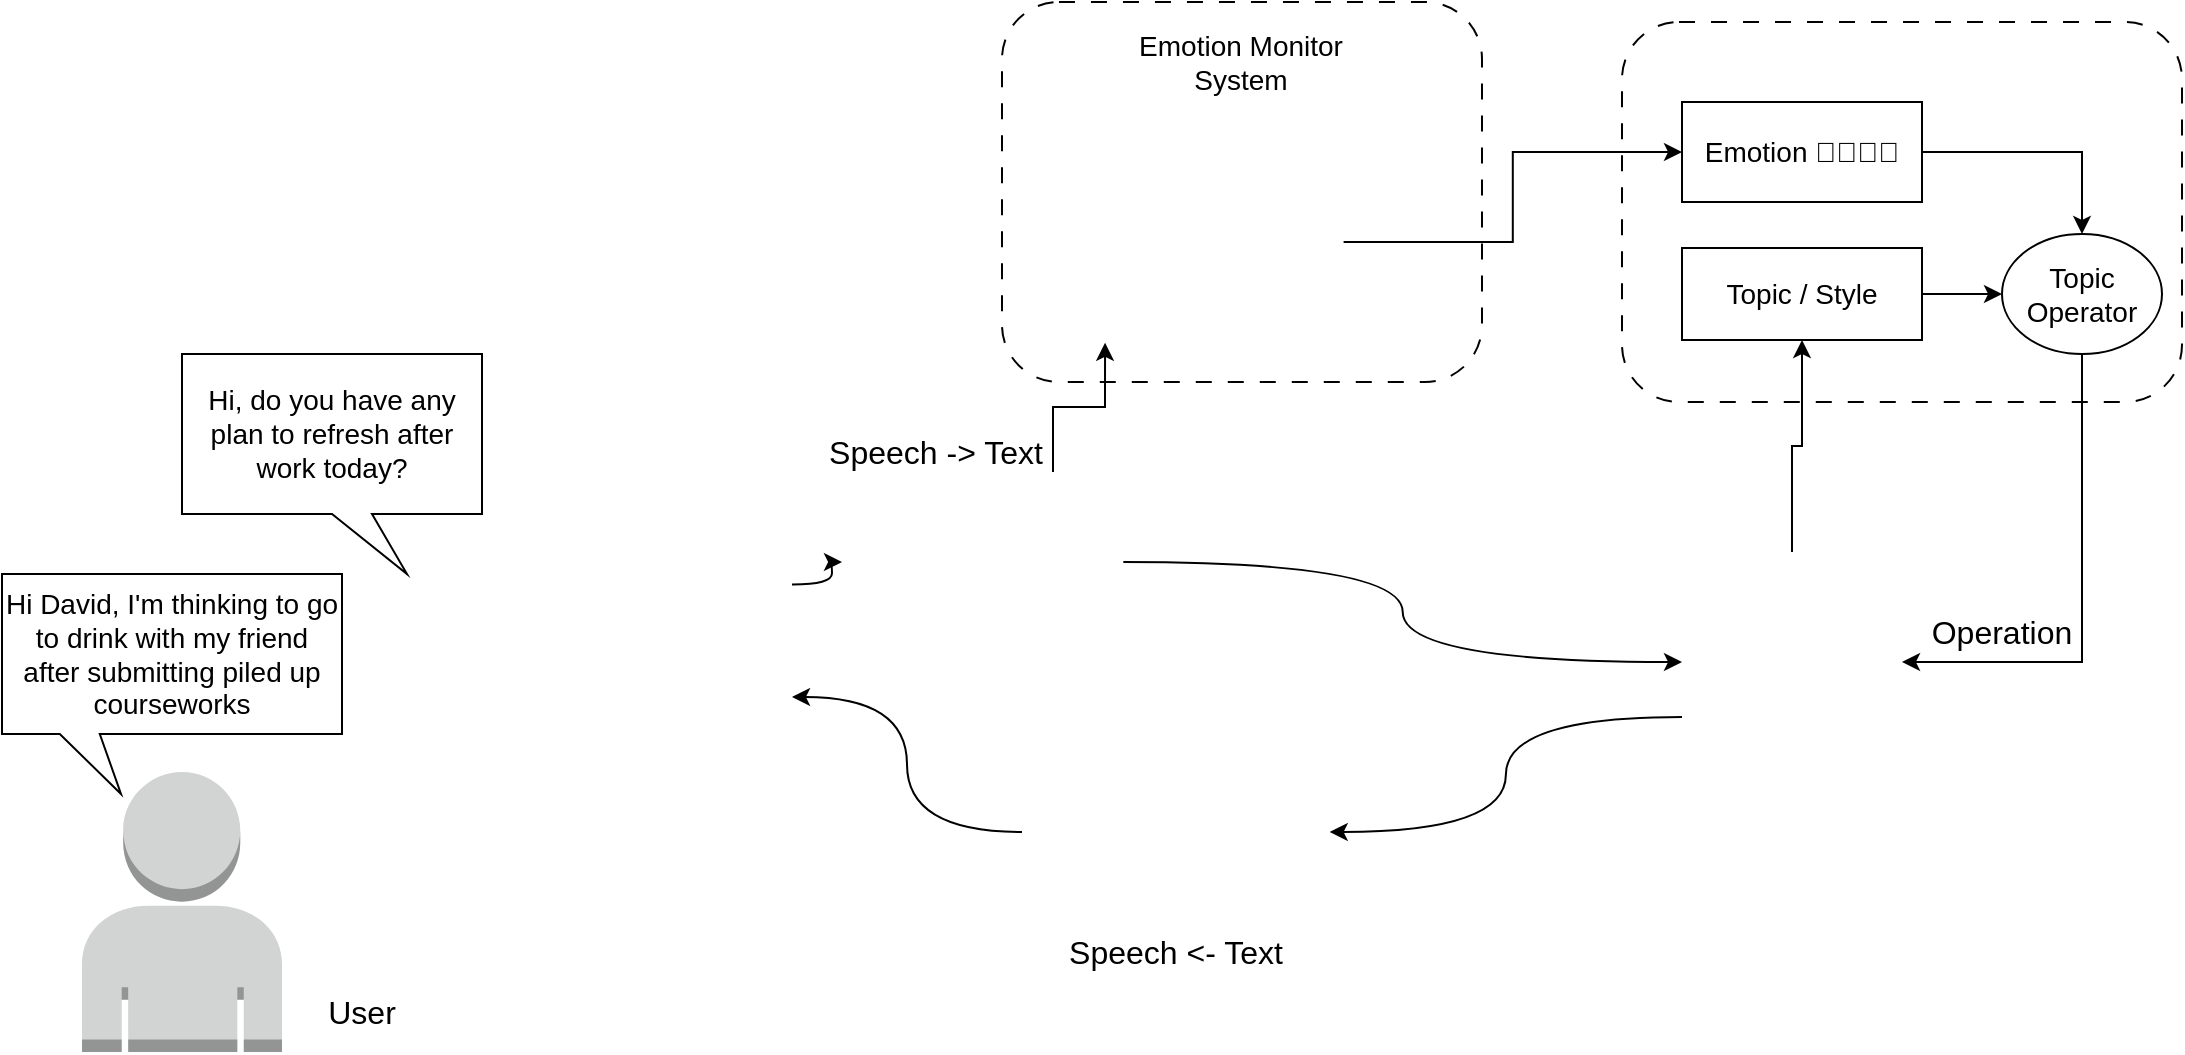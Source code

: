 <mxfile version="21.2.1" type="device">
  <diagram name="ページ1" id="LWYmuQIblQpF2mN8xn50">
    <mxGraphModel dx="2388" dy="1354" grid="0" gridSize="10" guides="1" tooltips="1" connect="1" arrows="1" fold="1" page="0" pageScale="1" pageWidth="827" pageHeight="1169" math="0" shadow="0">
      <root>
        <mxCell id="0" />
        <mxCell id="1" parent="0" />
        <mxCell id="hoWutNbNXbwfqVDm3k5s-8" value="" style="rounded=1;whiteSpace=wrap;html=1;fillColor=none;dashed=1;dashPattern=8 8;labelBackgroundColor=default;" vertex="1" parent="1">
          <mxGeometry x="590" y="70" width="240" height="190" as="geometry" />
        </mxCell>
        <mxCell id="hoWutNbNXbwfqVDm3k5s-2" style="edgeStyle=orthogonalEdgeStyle;orthogonalLoop=1;jettySize=auto;html=1;entryX=0;entryY=0.5;entryDx=0;entryDy=0;curved=1;labelBackgroundColor=default;" edge="1" parent="1" source="qkRn0kKSwU5tJo1CGjlU-2" target="qkRn0kKSwU5tJo1CGjlU-3">
          <mxGeometry relative="1" as="geometry" />
        </mxCell>
        <mxCell id="hoWutNbNXbwfqVDm3k5s-6" style="edgeStyle=orthogonalEdgeStyle;rounded=0;orthogonalLoop=1;jettySize=auto;html=1;exitX=0.75;exitY=0;exitDx=0;exitDy=0;entryX=0.171;entryY=1.004;entryDx=0;entryDy=0;entryPerimeter=0;labelBackgroundColor=default;" edge="1" parent="1" source="qkRn0kKSwU5tJo1CGjlU-2" target="hoWutNbNXbwfqVDm3k5s-7">
          <mxGeometry relative="1" as="geometry">
            <mxPoint x="660" y="210" as="targetPoint" />
          </mxGeometry>
        </mxCell>
        <mxCell id="qkRn0kKSwU5tJo1CGjlU-2" value="" style="shape=image;verticalLabelPosition=bottom;labelBackgroundColor=default;verticalAlign=top;aspect=fixed;imageAspect=0;image=https://blog.since2020.jp/cms/wp-content/uploads/2023/01/logo_Whisper.jpg;" parent="1" vertex="1">
          <mxGeometry x="510" y="305" width="140.67" height="90" as="geometry" />
        </mxCell>
        <mxCell id="qkRn0kKSwU5tJo1CGjlU-11" style="edgeStyle=orthogonalEdgeStyle;orthogonalLoop=1;jettySize=auto;html=1;exitX=0;exitY=0.75;exitDx=0;exitDy=0;curved=1;labelBackgroundColor=default;" parent="1" source="qkRn0kKSwU5tJo1CGjlU-3" target="qkRn0kKSwU5tJo1CGjlU-4" edge="1">
          <mxGeometry relative="1" as="geometry" />
        </mxCell>
        <mxCell id="hoWutNbNXbwfqVDm3k5s-9" style="edgeStyle=orthogonalEdgeStyle;rounded=0;orthogonalLoop=1;jettySize=auto;html=1;labelBackgroundColor=default;" edge="1" parent="1" source="qkRn0kKSwU5tJo1CGjlU-3" target="hoWutNbNXbwfqVDm3k5s-15">
          <mxGeometry relative="1" as="geometry">
            <mxPoint x="930.0" y="250" as="targetPoint" />
          </mxGeometry>
        </mxCell>
        <mxCell id="qkRn0kKSwU5tJo1CGjlU-3" value="" style="shape=image;verticalLabelPosition=bottom;labelBackgroundColor=default;verticalAlign=top;aspect=fixed;imageAspect=0;image=https://blogs.tees.ac.uk/lteonline/files/2023/03/ChatGPT.png;" parent="1" vertex="1">
          <mxGeometry x="930" y="345" width="110" height="110" as="geometry" />
        </mxCell>
        <mxCell id="qkRn0kKSwU5tJo1CGjlU-12" style="edgeStyle=orthogonalEdgeStyle;orthogonalLoop=1;jettySize=auto;html=1;curved=1;labelBackgroundColor=default;" parent="1" source="qkRn0kKSwU5tJo1CGjlU-4" target="qkRn0kKSwU5tJo1CGjlU-6" edge="1">
          <mxGeometry relative="1" as="geometry" />
        </mxCell>
        <mxCell id="qkRn0kKSwU5tJo1CGjlU-4" value="" style="shape=image;verticalLabelPosition=bottom;labelBackgroundColor=default;verticalAlign=top;aspect=fixed;imageAspect=0;image=https://voicebot.ai/wp-content/uploads/2018/03/google-text-to-speech-key.jpg;" parent="1" vertex="1">
          <mxGeometry x="600" y="440" width="153.85" height="90" as="geometry" />
        </mxCell>
        <mxCell id="qkRn0kKSwU5tJo1CGjlU-5" value="" style="outlineConnect=0;dashed=0;verticalLabelPosition=bottom;verticalAlign=top;align=center;html=1;shape=mxgraph.aws3.user;fillColor=#D2D3D3;gradientColor=none;labelBackgroundColor=default;" parent="1" vertex="1">
          <mxGeometry x="130" y="455" width="100" height="140" as="geometry" />
        </mxCell>
        <mxCell id="hoWutNbNXbwfqVDm3k5s-1" style="edgeStyle=orthogonalEdgeStyle;orthogonalLoop=1;jettySize=auto;html=1;exitX=1;exitY=0.25;exitDx=0;exitDy=0;curved=1;labelBackgroundColor=default;" edge="1" parent="1" source="qkRn0kKSwU5tJo1CGjlU-6" target="qkRn0kKSwU5tJo1CGjlU-2">
          <mxGeometry relative="1" as="geometry" />
        </mxCell>
        <mxCell id="qkRn0kKSwU5tJo1CGjlU-6" value="" style="shape=image;html=1;verticalAlign=top;verticalLabelPosition=bottom;labelBackgroundColor=default;imageAspect=0;aspect=fixed;image=https://cdn2.iconfinder.com/data/icons/whcompare-isometric-web-hosting-servers/50/laptop-with-code-128.png" parent="1" vertex="1">
          <mxGeometry x="260" y="305" width="225" height="225" as="geometry" />
        </mxCell>
        <mxCell id="qkRn0kKSwU5tJo1CGjlU-7" value="Hi, do you have any plan to refresh after work today?" style="shape=callout;whiteSpace=wrap;html=1;perimeter=calloutPerimeter;position2=0.75;size=30;position=0.5;fontSize=14;labelBackgroundColor=default;" parent="1" vertex="1">
          <mxGeometry x="180" y="246" width="150" height="110" as="geometry" />
        </mxCell>
        <mxCell id="qkRn0kKSwU5tJo1CGjlU-8" value="Hi David, I&#39;m thinking to go to drink with my friend after submitting piled up courseworks" style="shape=callout;whiteSpace=wrap;html=1;perimeter=calloutPerimeter;position2=0.35;size=30;position=0.17;fontSize=14;labelBackgroundColor=default;" parent="1" vertex="1">
          <mxGeometry x="90" y="356" width="170" height="110" as="geometry" />
        </mxCell>
        <mxCell id="hoWutNbNXbwfqVDm3k5s-3" value="User" style="text;html=1;strokeColor=none;fillColor=none;align=center;verticalAlign=middle;whiteSpace=wrap;rounded=0;fontSize=16;labelBackgroundColor=default;" vertex="1" parent="1">
          <mxGeometry x="240" y="560" width="60" height="30" as="geometry" />
        </mxCell>
        <mxCell id="hoWutNbNXbwfqVDm3k5s-4" value="Speech -&amp;gt; Text" style="text;html=1;strokeColor=none;fillColor=none;align=center;verticalAlign=middle;whiteSpace=wrap;rounded=0;labelBackgroundColor=default;fontSize=16;" vertex="1" parent="1">
          <mxGeometry x="496.92" y="280" width="120" height="30" as="geometry" />
        </mxCell>
        <mxCell id="hoWutNbNXbwfqVDm3k5s-5" value="Speech &amp;lt;- Text" style="text;html=1;strokeColor=none;fillColor=none;align=center;verticalAlign=middle;whiteSpace=wrap;rounded=0;labelBackgroundColor=default;fontSize=16;" vertex="1" parent="1">
          <mxGeometry x="616.92" y="530" width="120" height="30" as="geometry" />
        </mxCell>
        <mxCell id="hoWutNbNXbwfqVDm3k5s-13" style="edgeStyle=orthogonalEdgeStyle;rounded=0;orthogonalLoop=1;jettySize=auto;html=1;labelBackgroundColor=default;" edge="1" parent="1" source="hoWutNbNXbwfqVDm3k5s-7" target="hoWutNbNXbwfqVDm3k5s-14">
          <mxGeometry relative="1" as="geometry" />
        </mxCell>
        <mxCell id="hoWutNbNXbwfqVDm3k5s-7" value="" style="shape=image;verticalLabelPosition=bottom;labelBackgroundColor=default;verticalAlign=top;aspect=fixed;imageAspect=0;image=https://www.simpleocr.com/wp-content/uploads/2022/04/google_vision_cloud_ocr_api.jpg;" vertex="1" parent="1">
          <mxGeometry x="616.92" y="140" width="143.88" height="100" as="geometry" />
        </mxCell>
        <mxCell id="hoWutNbNXbwfqVDm3k5s-10" value="" style="rounded=1;whiteSpace=wrap;html=1;fillColor=none;dashed=1;dashPattern=8 8;labelBackgroundColor=default;" vertex="1" parent="1">
          <mxGeometry x="900" y="80" width="280" height="190" as="geometry" />
        </mxCell>
        <mxCell id="hoWutNbNXbwfqVDm3k5s-17" style="edgeStyle=orthogonalEdgeStyle;rounded=0;orthogonalLoop=1;jettySize=auto;html=1;exitX=1;exitY=0.5;exitDx=0;exitDy=0;entryX=0.5;entryY=0;entryDx=0;entryDy=0;labelBackgroundColor=default;" edge="1" parent="1" source="hoWutNbNXbwfqVDm3k5s-14" target="hoWutNbNXbwfqVDm3k5s-16">
          <mxGeometry relative="1" as="geometry" />
        </mxCell>
        <mxCell id="hoWutNbNXbwfqVDm3k5s-14" value="Emotion 🤣😢😲😤" style="rounded=0;whiteSpace=wrap;html=1;fontSize=14;labelBackgroundColor=default;" vertex="1" parent="1">
          <mxGeometry x="930" y="120" width="120" height="50" as="geometry" />
        </mxCell>
        <mxCell id="hoWutNbNXbwfqVDm3k5s-20" style="edgeStyle=orthogonalEdgeStyle;rounded=0;orthogonalLoop=1;jettySize=auto;html=1;entryX=0;entryY=0.5;entryDx=0;entryDy=0;labelBackgroundColor=default;" edge="1" parent="1" source="hoWutNbNXbwfqVDm3k5s-15" target="hoWutNbNXbwfqVDm3k5s-16">
          <mxGeometry relative="1" as="geometry" />
        </mxCell>
        <mxCell id="hoWutNbNXbwfqVDm3k5s-15" value="Topic / Style" style="rounded=0;whiteSpace=wrap;html=1;fontSize=14;labelBackgroundColor=default;" vertex="1" parent="1">
          <mxGeometry x="930" y="193" width="120" height="46" as="geometry" />
        </mxCell>
        <mxCell id="hoWutNbNXbwfqVDm3k5s-21" style="edgeStyle=orthogonalEdgeStyle;rounded=0;orthogonalLoop=1;jettySize=auto;html=1;entryX=1;entryY=0.5;entryDx=0;entryDy=0;labelBackgroundColor=default;" edge="1" parent="1" source="hoWutNbNXbwfqVDm3k5s-16" target="qkRn0kKSwU5tJo1CGjlU-3">
          <mxGeometry relative="1" as="geometry">
            <Array as="points">
              <mxPoint x="1130" y="400" />
            </Array>
          </mxGeometry>
        </mxCell>
        <mxCell id="hoWutNbNXbwfqVDm3k5s-16" value="Topic Operator" style="ellipse;whiteSpace=wrap;html=1;fontSize=14;labelBackgroundColor=none;" vertex="1" parent="1">
          <mxGeometry x="1090" y="186" width="80" height="60" as="geometry" />
        </mxCell>
        <mxCell id="hoWutNbNXbwfqVDm3k5s-22" value="Operation" style="text;html=1;strokeColor=none;fillColor=none;align=center;verticalAlign=middle;whiteSpace=wrap;rounded=0;labelBackgroundColor=none;fontSize=16;" vertex="1" parent="1">
          <mxGeometry x="1030" y="370" width="120" height="30" as="geometry" />
        </mxCell>
        <mxCell id="hoWutNbNXbwfqVDm3k5s-23" value="Emotion Monitor System" style="text;html=1;strokeColor=none;fillColor=none;align=center;verticalAlign=middle;whiteSpace=wrap;rounded=0;fontSize=14;labelBackgroundColor=default;" vertex="1" parent="1">
          <mxGeometry x="635.33" y="70" width="149.33" height="60" as="geometry" />
        </mxCell>
      </root>
    </mxGraphModel>
  </diagram>
</mxfile>
